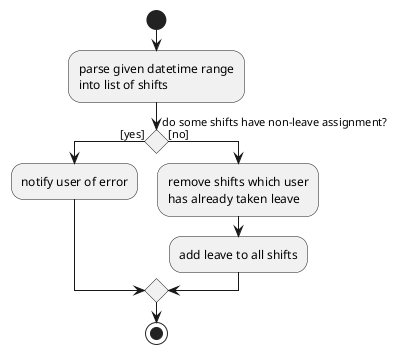 @startuml

skinparam conditionStyle diamond

start

:parse given datetime range\ninto list of shifts;
If (do some shifts have non-leave assignment?) then ([yes])
    :notify user of error;
else ([no])
    :remove shifts which user\nhas already taken leave;
    :add leave to all shifts;
Endif

stop

@enduml
